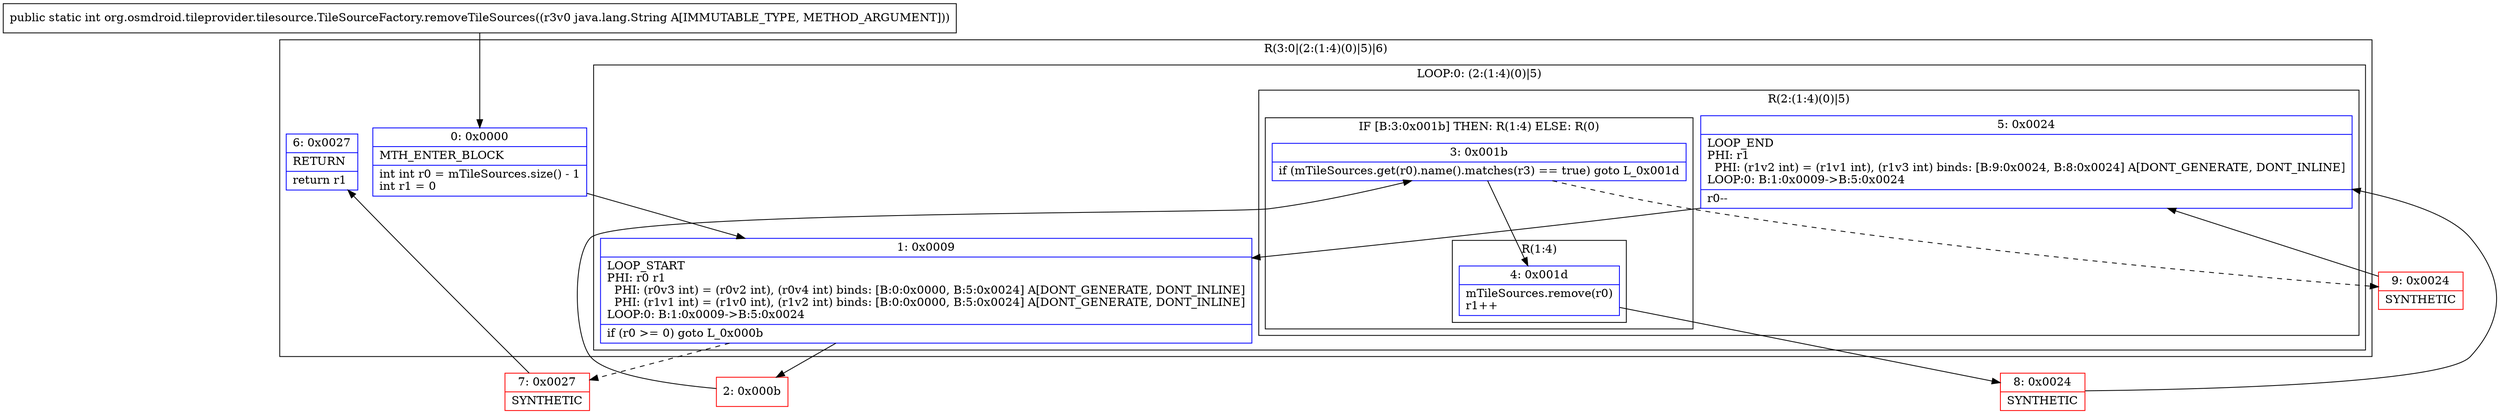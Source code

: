 digraph "CFG fororg.osmdroid.tileprovider.tilesource.TileSourceFactory.removeTileSources(Ljava\/lang\/String;)I" {
subgraph cluster_Region_1321221452 {
label = "R(3:0|(2:(1:4)(0)|5)|6)";
node [shape=record,color=blue];
Node_0 [shape=record,label="{0\:\ 0x0000|MTH_ENTER_BLOCK\l|int int r0 = mTileSources.size() \- 1\lint r1 = 0\l}"];
subgraph cluster_LoopRegion_772213141 {
label = "LOOP:0: (2:(1:4)(0)|5)";
node [shape=record,color=blue];
Node_1 [shape=record,label="{1\:\ 0x0009|LOOP_START\lPHI: r0 r1 \l  PHI: (r0v3 int) = (r0v2 int), (r0v4 int) binds: [B:0:0x0000, B:5:0x0024] A[DONT_GENERATE, DONT_INLINE]\l  PHI: (r1v1 int) = (r1v0 int), (r1v2 int) binds: [B:0:0x0000, B:5:0x0024] A[DONT_GENERATE, DONT_INLINE]\lLOOP:0: B:1:0x0009\-\>B:5:0x0024\l|if (r0 \>= 0) goto L_0x000b\l}"];
subgraph cluster_Region_854083223 {
label = "R(2:(1:4)(0)|5)";
node [shape=record,color=blue];
subgraph cluster_IfRegion_896019857 {
label = "IF [B:3:0x001b] THEN: R(1:4) ELSE: R(0)";
node [shape=record,color=blue];
Node_3 [shape=record,label="{3\:\ 0x001b|if (mTileSources.get(r0).name().matches(r3) == true) goto L_0x001d\l}"];
subgraph cluster_Region_2047691821 {
label = "R(1:4)";
node [shape=record,color=blue];
Node_4 [shape=record,label="{4\:\ 0x001d|mTileSources.remove(r0)\lr1++\l}"];
}
subgraph cluster_Region_160434524 {
label = "R(0)";
node [shape=record,color=blue];
}
}
Node_5 [shape=record,label="{5\:\ 0x0024|LOOP_END\lPHI: r1 \l  PHI: (r1v2 int) = (r1v1 int), (r1v3 int) binds: [B:9:0x0024, B:8:0x0024] A[DONT_GENERATE, DONT_INLINE]\lLOOP:0: B:1:0x0009\-\>B:5:0x0024\l|r0\-\-\l}"];
}
}
Node_6 [shape=record,label="{6\:\ 0x0027|RETURN\l|return r1\l}"];
}
Node_2 [shape=record,color=red,label="{2\:\ 0x000b}"];
Node_7 [shape=record,color=red,label="{7\:\ 0x0027|SYNTHETIC\l}"];
Node_8 [shape=record,color=red,label="{8\:\ 0x0024|SYNTHETIC\l}"];
Node_9 [shape=record,color=red,label="{9\:\ 0x0024|SYNTHETIC\l}"];
MethodNode[shape=record,label="{public static int org.osmdroid.tileprovider.tilesource.TileSourceFactory.removeTileSources((r3v0 java.lang.String A[IMMUTABLE_TYPE, METHOD_ARGUMENT])) }"];
MethodNode -> Node_0;
Node_0 -> Node_1;
Node_1 -> Node_2;
Node_1 -> Node_7[style=dashed];
Node_3 -> Node_4;
Node_3 -> Node_9[style=dashed];
Node_4 -> Node_8;
Node_5 -> Node_1;
Node_2 -> Node_3;
Node_7 -> Node_6;
Node_8 -> Node_5;
Node_9 -> Node_5;
}

